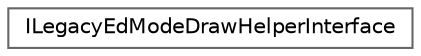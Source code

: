 digraph "Graphical Class Hierarchy"
{
 // INTERACTIVE_SVG=YES
 // LATEX_PDF_SIZE
  bgcolor="transparent";
  edge [fontname=Helvetica,fontsize=10,labelfontname=Helvetica,labelfontsize=10];
  node [fontname=Helvetica,fontsize=10,shape=box,height=0.2,width=0.4];
  rankdir="LR";
  Node0 [id="Node000000",label="ILegacyEdModeDrawHelperInterface",height=0.2,width=0.4,color="grey40", fillcolor="white", style="filled",URL="$d6/d59/classILegacyEdModeDrawHelperInterface.html",tooltip=" "];
}
